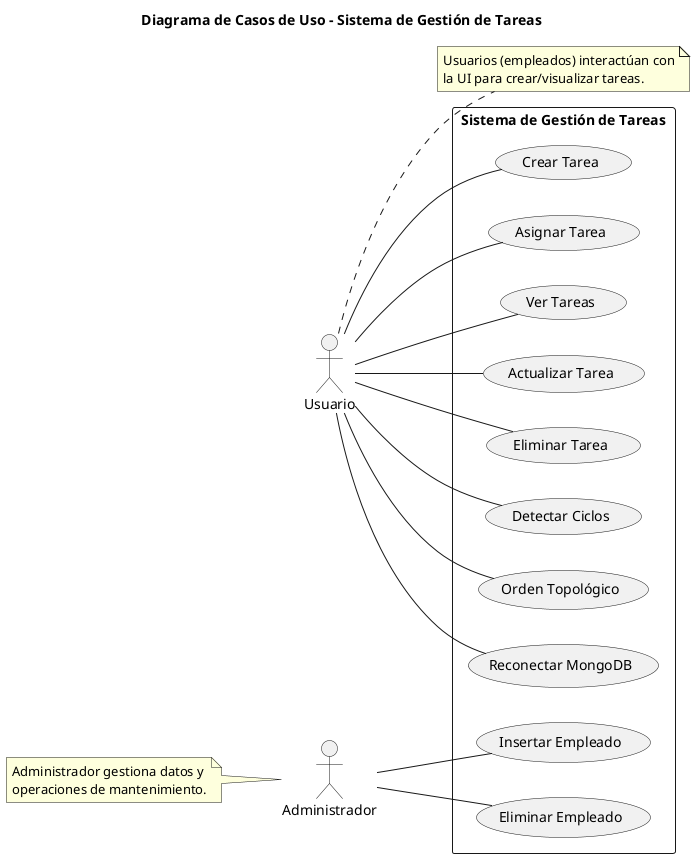 @startuml caso_uso
left to right direction
skinparam packageStyle rectangle

title Diagrama de Casos de Uso - Sistema de Gestión de Tareas

actor Usuario as U
actor Administrador as A

rectangle "Sistema de Gestión de Tareas" {
  U -- (Crear Tarea)
  U -- (Asignar Tarea)
  U -- (Ver Tareas)
  U -- (Actualizar Tarea)
  U -- (Eliminar Tarea)

  U -- (Detectar Ciclos)
  U -- (Orden Topológico)
  U -- (Reconectar MongoDB)

  A -- (Insertar Empleado)
  A -- (Eliminar Empleado)
}

note right of U
Usuarios (empleados) interactúan con
la UI para crear/visualizar tareas.
end note

note left of A
Administrador gestiona datos y
operaciones de mantenimiento.
end note

@enduml